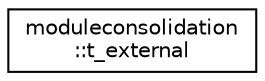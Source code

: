 digraph "Graphical Class Hierarchy"
{
 // LATEX_PDF_SIZE
  edge [fontname="Helvetica",fontsize="10",labelfontname="Helvetica",labelfontsize="10"];
  node [fontname="Helvetica",fontsize="10",shape=record];
  rankdir="LR";
  Node0 [label="moduleconsolidation\l::t_external",height=0.2,width=0.4,color="black", fillcolor="white", style="filled",URL="$structmoduleconsolidation_1_1t__external.html",tooltip=" "];
}
